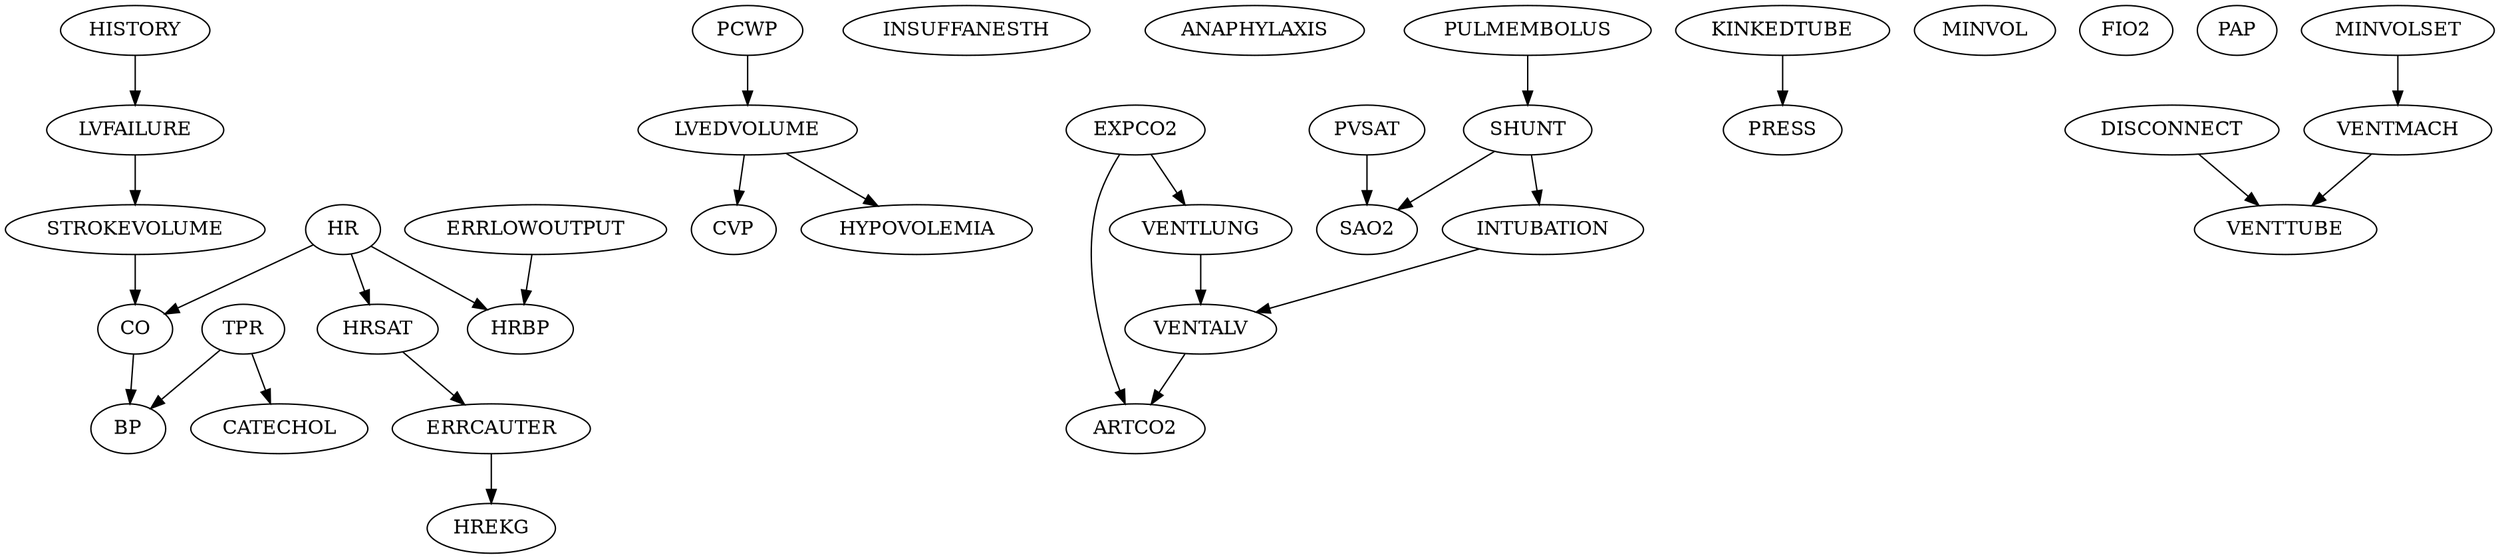 digraph {
	HISTORY
	CVP
	LVEDVOLUME
	LVEDVOLUME -> CVP
	PCWP
	HYPOVOLEMIA
	LVEDVOLUME
	LVEDVOLUME -> HYPOVOLEMIA
	LVEDVOLUME
	PCWP
	PCWP -> LVEDVOLUME
	LVFAILURE
	HISTORY
	HISTORY -> LVFAILURE
	STROKEVOLUME
	LVFAILURE
	LVFAILURE -> STROKEVOLUME
	ERRLOWOUTPUT
	HRBP
	ERRLOWOUTPUT
	ERRLOWOUTPUT -> HRBP
	HR
	HR -> HRBP
	HREKG
	ERRCAUTER
	ERRCAUTER -> HREKG
	ERRCAUTER
	HRSAT
	HRSAT -> ERRCAUTER
	HRSAT
	HR
	HR -> HRSAT
	INSUFFANESTH
	ANAPHYLAXIS
	TPR
	EXPCO2
	KINKEDTUBE
	MINVOL
	FIO2
	PVSAT
	SAO2
	PVSAT
	PVSAT -> SAO2
	SHUNT
	SHUNT -> SAO2
	PAP
	PULMEMBOLUS
	SHUNT
	PULMEMBOLUS
	PULMEMBOLUS -> SHUNT
	INTUBATION
	SHUNT
	SHUNT -> INTUBATION
	PRESS
	KINKEDTUBE
	KINKEDTUBE -> PRESS
	DISCONNECT
	MINVOLSET
	VENTMACH
	MINVOLSET
	MINVOLSET -> VENTMACH
	VENTTUBE
	VENTMACH
	VENTMACH -> VENTTUBE
	DISCONNECT
	DISCONNECT -> VENTTUBE
	VENTLUNG
	EXPCO2
	EXPCO2 -> VENTLUNG
	VENTALV
	VENTLUNG
	VENTLUNG -> VENTALV
	INTUBATION
	INTUBATION -> VENTALV
	ARTCO2
	VENTALV
	VENTALV -> ARTCO2
	EXPCO2
	EXPCO2 -> ARTCO2
	CATECHOL
	TPR
	TPR -> CATECHOL
	HR
	CO
	STROKEVOLUME
	STROKEVOLUME -> CO
	HR
	HR -> CO
	BP
	TPR
	TPR -> BP
	CO
	CO -> BP
}
